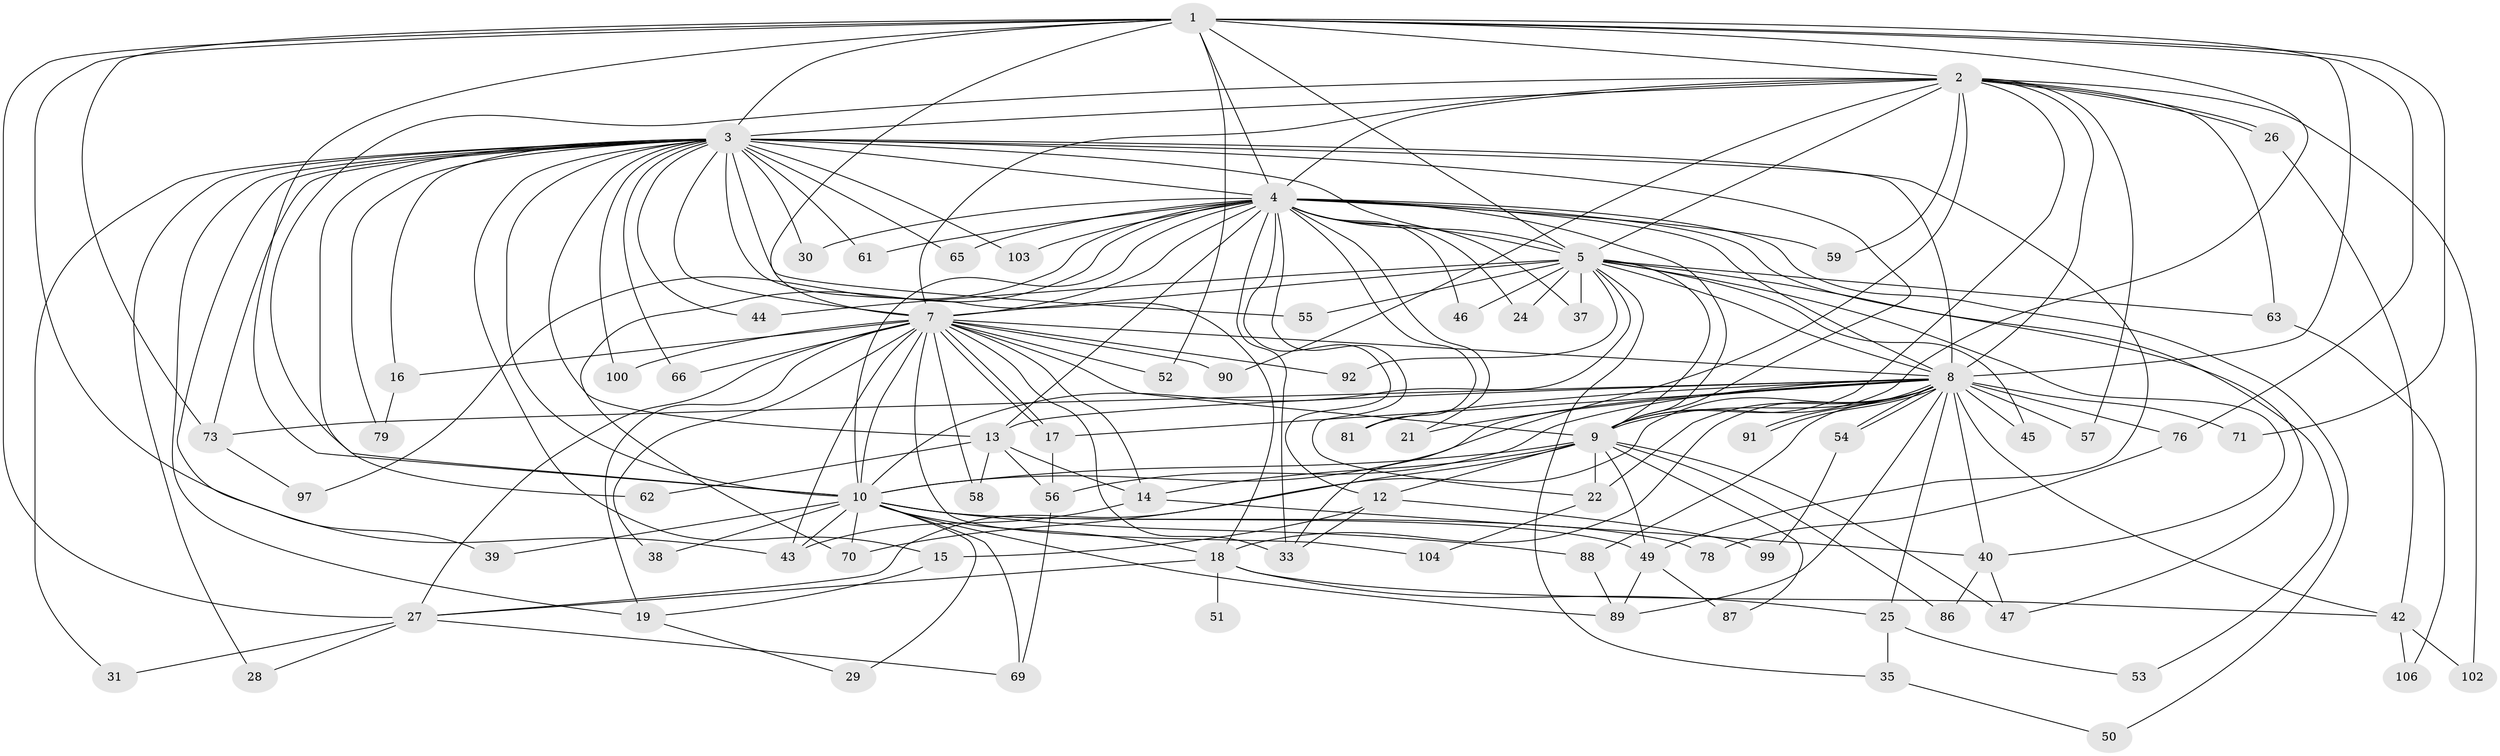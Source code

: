 // Generated by graph-tools (version 1.1) at 2025/51/02/27/25 19:51:49]
// undirected, 77 vertices, 193 edges
graph export_dot {
graph [start="1"]
  node [color=gray90,style=filled];
  1 [super="+34"];
  2 [super="+11"];
  3 [super="+6"];
  4 [super="+96"];
  5 [super="+23"];
  7 [super="+36"];
  8 [super="+101"];
  9 [super="+105"];
  10 [super="+94"];
  12 [super="+41"];
  13 [super="+32"];
  14 [super="+60"];
  15;
  16 [super="+74"];
  17 [super="+72"];
  18 [super="+20"];
  19 [super="+93"];
  21;
  22 [super="+85"];
  24;
  25;
  26;
  27 [super="+48"];
  28;
  29;
  30;
  31;
  33 [super="+83"];
  35;
  37;
  38;
  39;
  40 [super="+84"];
  42 [super="+64"];
  43 [super="+68"];
  44;
  45;
  46;
  47 [super="+67"];
  49 [super="+75"];
  50;
  51;
  52;
  53;
  54;
  55;
  56 [super="+82"];
  57;
  58;
  59;
  61;
  62;
  63;
  65;
  66;
  69 [super="+80"];
  70 [super="+98"];
  71;
  73 [super="+77"];
  76;
  78;
  79;
  81;
  86;
  87;
  88 [super="+107"];
  89 [super="+95"];
  90;
  91;
  92;
  97;
  99;
  100;
  102;
  103;
  104;
  106;
  1 -- 2 [weight=2];
  1 -- 3 [weight=2];
  1 -- 4 [weight=2];
  1 -- 5;
  1 -- 7;
  1 -- 8;
  1 -- 9;
  1 -- 10;
  1 -- 27;
  1 -- 43;
  1 -- 52;
  1 -- 71;
  1 -- 73;
  1 -- 76;
  2 -- 3 [weight=2];
  2 -- 4;
  2 -- 5;
  2 -- 7;
  2 -- 8;
  2 -- 9;
  2 -- 10;
  2 -- 26;
  2 -- 26;
  2 -- 33;
  2 -- 59;
  2 -- 63;
  2 -- 102;
  2 -- 57;
  2 -- 90;
  3 -- 4 [weight=2];
  3 -- 5 [weight=2];
  3 -- 7 [weight=2];
  3 -- 8 [weight=2];
  3 -- 9 [weight=2];
  3 -- 10 [weight=2];
  3 -- 15;
  3 -- 16 [weight=2];
  3 -- 19;
  3 -- 31;
  3 -- 39;
  3 -- 49;
  3 -- 55;
  3 -- 73;
  3 -- 100;
  3 -- 103;
  3 -- 65;
  3 -- 66;
  3 -- 13;
  3 -- 79;
  3 -- 18;
  3 -- 28;
  3 -- 30;
  3 -- 44;
  3 -- 61;
  3 -- 62;
  4 -- 5;
  4 -- 7;
  4 -- 8;
  4 -- 9;
  4 -- 10;
  4 -- 12;
  4 -- 13;
  4 -- 21;
  4 -- 22;
  4 -- 24 [weight=2];
  4 -- 30;
  4 -- 37;
  4 -- 46;
  4 -- 47;
  4 -- 50;
  4 -- 59;
  4 -- 61;
  4 -- 65;
  4 -- 70;
  4 -- 81;
  4 -- 97;
  4 -- 103;
  4 -- 33;
  5 -- 7 [weight=2];
  5 -- 8;
  5 -- 9;
  5 -- 10;
  5 -- 24;
  5 -- 35;
  5 -- 37;
  5 -- 45;
  5 -- 46;
  5 -- 53;
  5 -- 55;
  5 -- 92;
  5 -- 40;
  5 -- 44;
  5 -- 63;
  7 -- 8;
  7 -- 9;
  7 -- 10;
  7 -- 16;
  7 -- 17;
  7 -- 17;
  7 -- 33;
  7 -- 38;
  7 -- 52;
  7 -- 58;
  7 -- 66;
  7 -- 90;
  7 -- 92;
  7 -- 104;
  7 -- 14;
  7 -- 27;
  7 -- 100;
  7 -- 43;
  7 -- 19;
  8 -- 9;
  8 -- 10;
  8 -- 18;
  8 -- 21;
  8 -- 22 [weight=2];
  8 -- 25;
  8 -- 40 [weight=2];
  8 -- 45;
  8 -- 54;
  8 -- 54;
  8 -- 57;
  8 -- 70;
  8 -- 71;
  8 -- 76;
  8 -- 81;
  8 -- 88;
  8 -- 91;
  8 -- 91;
  8 -- 73;
  8 -- 42;
  8 -- 56;
  8 -- 17;
  8 -- 13;
  8 -- 89;
  9 -- 10;
  9 -- 12;
  9 -- 14;
  9 -- 27;
  9 -- 47;
  9 -- 49;
  9 -- 86;
  9 -- 87;
  9 -- 22;
  10 -- 29;
  10 -- 38;
  10 -- 39;
  10 -- 69;
  10 -- 78;
  10 -- 88;
  10 -- 89;
  10 -- 49;
  10 -- 43;
  10 -- 18;
  10 -- 70;
  12 -- 15;
  12 -- 99;
  12 -- 33;
  13 -- 14;
  13 -- 58;
  13 -- 56;
  13 -- 62;
  14 -- 43;
  14 -- 40;
  15 -- 19;
  16 -- 79;
  17 -- 56;
  18 -- 42;
  18 -- 51 [weight=2];
  18 -- 27;
  18 -- 25;
  19 -- 29;
  22 -- 104;
  25 -- 35;
  25 -- 53;
  26 -- 42;
  27 -- 28;
  27 -- 31;
  27 -- 69;
  35 -- 50;
  40 -- 86;
  40 -- 47;
  42 -- 106;
  42 -- 102;
  49 -- 89;
  49 -- 87;
  54 -- 99;
  56 -- 69;
  63 -- 106;
  73 -- 97;
  76 -- 78;
  88 -- 89;
}
